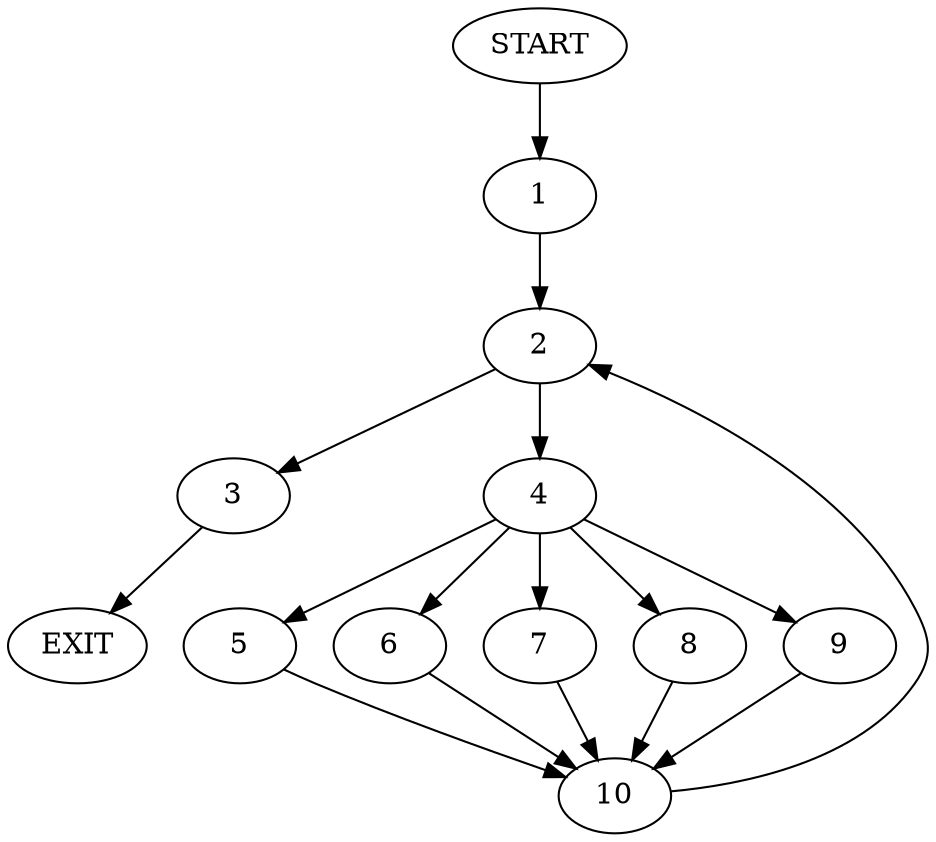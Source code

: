 digraph {
0 [label="START"]
11 [label="EXIT"]
0 -> 1
1 -> 2
2 -> 3
2 -> 4
3 -> 11
4 -> 5
4 -> 6
4 -> 7
4 -> 8
4 -> 9
7 -> 10
5 -> 10
8 -> 10
9 -> 10
6 -> 10
10 -> 2
}
